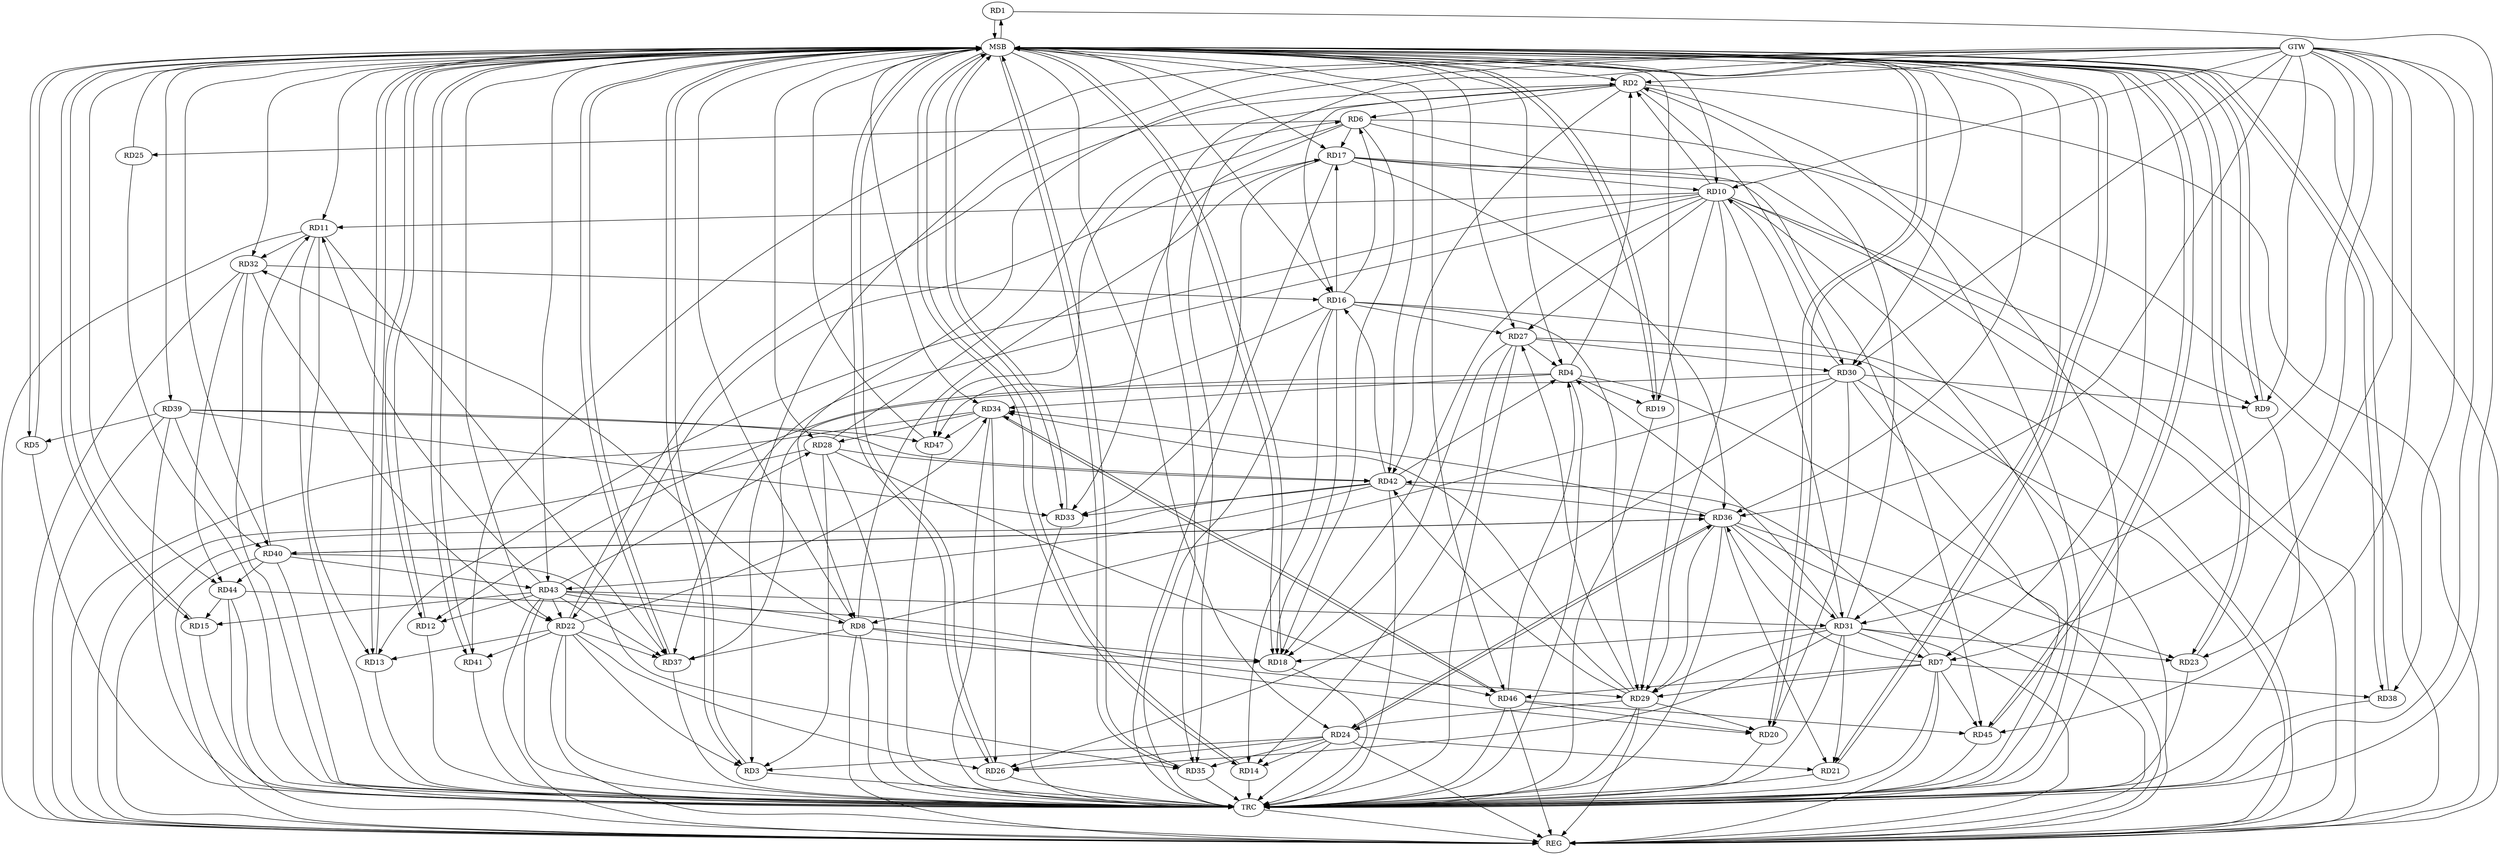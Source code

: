 strict digraph G {
  RD1 [ label="RD1" ];
  RD2 [ label="RD2" ];
  RD3 [ label="RD3" ];
  RD4 [ label="RD4" ];
  RD5 [ label="RD5" ];
  RD6 [ label="RD6" ];
  RD7 [ label="RD7" ];
  RD8 [ label="RD8" ];
  RD9 [ label="RD9" ];
  RD10 [ label="RD10" ];
  RD11 [ label="RD11" ];
  RD12 [ label="RD12" ];
  RD13 [ label="RD13" ];
  RD14 [ label="RD14" ];
  RD15 [ label="RD15" ];
  RD16 [ label="RD16" ];
  RD17 [ label="RD17" ];
  RD18 [ label="RD18" ];
  RD19 [ label="RD19" ];
  RD20 [ label="RD20" ];
  RD21 [ label="RD21" ];
  RD22 [ label="RD22" ];
  RD23 [ label="RD23" ];
  RD24 [ label="RD24" ];
  RD25 [ label="RD25" ];
  RD26 [ label="RD26" ];
  RD27 [ label="RD27" ];
  RD28 [ label="RD28" ];
  RD29 [ label="RD29" ];
  RD30 [ label="RD30" ];
  RD31 [ label="RD31" ];
  RD32 [ label="RD32" ];
  RD33 [ label="RD33" ];
  RD34 [ label="RD34" ];
  RD35 [ label="RD35" ];
  RD36 [ label="RD36" ];
  RD37 [ label="RD37" ];
  RD38 [ label="RD38" ];
  RD39 [ label="RD39" ];
  RD40 [ label="RD40" ];
  RD41 [ label="RD41" ];
  RD42 [ label="RD42" ];
  RD43 [ label="RD43" ];
  RD44 [ label="RD44" ];
  RD45 [ label="RD45" ];
  RD46 [ label="RD46" ];
  RD47 [ label="RD47" ];
  GTW [ label="GTW" ];
  REG [ label="REG" ];
  MSB [ label="MSB" ];
  TRC [ label="TRC" ];
  RD4 -> RD2;
  RD2 -> RD6;
  RD10 -> RD2;
  RD2 -> RD16;
  RD22 -> RD2;
  RD2 -> RD30;
  RD31 -> RD2;
  RD2 -> RD35;
  RD2 -> RD42;
  RD22 -> RD3;
  RD24 -> RD3;
  RD28 -> RD3;
  RD4 -> RD12;
  RD4 -> RD19;
  RD27 -> RD4;
  RD31 -> RD4;
  RD4 -> RD34;
  RD42 -> RD4;
  RD46 -> RD4;
  RD39 -> RD5;
  RD16 -> RD6;
  RD6 -> RD17;
  RD6 -> RD18;
  RD6 -> RD25;
  RD28 -> RD6;
  RD6 -> RD33;
  RD6 -> RD47;
  RD7 -> RD29;
  RD31 -> RD7;
  RD7 -> RD36;
  RD7 -> RD38;
  RD7 -> RD42;
  RD7 -> RD45;
  RD7 -> RD46;
  RD8 -> RD17;
  RD8 -> RD18;
  RD8 -> RD20;
  RD30 -> RD8;
  RD8 -> RD32;
  RD8 -> RD37;
  RD43 -> RD8;
  RD10 -> RD9;
  RD30 -> RD9;
  RD10 -> RD11;
  RD10 -> RD13;
  RD17 -> RD10;
  RD10 -> RD18;
  RD10 -> RD19;
  RD10 -> RD27;
  RD10 -> RD29;
  RD30 -> RD10;
  RD10 -> RD31;
  RD10 -> RD37;
  RD11 -> RD13;
  RD11 -> RD32;
  RD11 -> RD37;
  RD40 -> RD11;
  RD43 -> RD11;
  RD43 -> RD12;
  RD22 -> RD13;
  RD16 -> RD14;
  RD24 -> RD14;
  RD27 -> RD14;
  RD43 -> RD15;
  RD44 -> RD15;
  RD16 -> RD17;
  RD16 -> RD18;
  RD16 -> RD27;
  RD16 -> RD29;
  RD32 -> RD16;
  RD42 -> RD16;
  RD16 -> RD47;
  RD17 -> RD22;
  RD17 -> RD33;
  RD17 -> RD36;
  RD17 -> RD45;
  RD27 -> RD18;
  RD31 -> RD18;
  RD43 -> RD18;
  RD29 -> RD20;
  RD30 -> RD20;
  RD46 -> RD20;
  RD24 -> RD21;
  RD31 -> RD21;
  RD36 -> RD21;
  RD22 -> RD26;
  RD32 -> RD22;
  RD22 -> RD34;
  RD22 -> RD37;
  RD22 -> RD41;
  RD43 -> RD22;
  RD31 -> RD23;
  RD36 -> RD23;
  RD24 -> RD26;
  RD29 -> RD24;
  RD24 -> RD35;
  RD24 -> RD36;
  RD36 -> RD24;
  RD30 -> RD26;
  RD31 -> RD26;
  RD34 -> RD26;
  RD29 -> RD27;
  RD27 -> RD30;
  RD34 -> RD28;
  RD28 -> RD42;
  RD43 -> RD28;
  RD28 -> RD46;
  RD31 -> RD29;
  RD29 -> RD34;
  RD36 -> RD29;
  RD29 -> RD42;
  RD44 -> RD29;
  RD30 -> RD37;
  RD36 -> RD31;
  RD43 -> RD31;
  RD32 -> RD44;
  RD39 -> RD33;
  RD42 -> RD33;
  RD36 -> RD34;
  RD34 -> RD46;
  RD46 -> RD34;
  RD34 -> RD47;
  RD40 -> RD35;
  RD36 -> RD40;
  RD40 -> RD36;
  RD42 -> RD36;
  RD43 -> RD37;
  RD39 -> RD40;
  RD39 -> RD42;
  RD39 -> RD47;
  RD40 -> RD43;
  RD40 -> RD44;
  RD42 -> RD43;
  RD46 -> RD45;
  GTW -> RD45;
  GTW -> RD23;
  GTW -> RD30;
  GTW -> RD36;
  GTW -> RD2;
  GTW -> RD9;
  GTW -> RD7;
  GTW -> RD35;
  GTW -> RD3;
  GTW -> RD31;
  GTW -> RD8;
  GTW -> RD38;
  GTW -> RD10;
  GTW -> RD41;
  RD2 -> REG;
  RD4 -> REG;
  RD6 -> REG;
  RD7 -> REG;
  RD8 -> REG;
  RD10 -> REG;
  RD11 -> REG;
  RD16 -> REG;
  RD17 -> REG;
  RD22 -> REG;
  RD24 -> REG;
  RD27 -> REG;
  RD28 -> REG;
  RD29 -> REG;
  RD30 -> REG;
  RD31 -> REG;
  RD32 -> REG;
  RD34 -> REG;
  RD36 -> REG;
  RD39 -> REG;
  RD40 -> REG;
  RD42 -> REG;
  RD43 -> REG;
  RD44 -> REG;
  RD46 -> REG;
  RD1 -> MSB;
  MSB -> RD15;
  MSB -> REG;
  RD3 -> MSB;
  MSB -> RD19;
  MSB -> RD32;
  MSB -> RD36;
  MSB -> RD38;
  RD5 -> MSB;
  MSB -> RD4;
  MSB -> RD12;
  MSB -> RD23;
  MSB -> RD29;
  MSB -> RD33;
  RD9 -> MSB;
  MSB -> RD8;
  MSB -> RD14;
  MSB -> RD45;
  RD12 -> MSB;
  MSB -> RD3;
  MSB -> RD11;
  MSB -> RD13;
  MSB -> RD35;
  MSB -> RD43;
  RD13 -> MSB;
  MSB -> RD21;
  RD14 -> MSB;
  MSB -> RD2;
  MSB -> RD17;
  MSB -> RD22;
  MSB -> RD44;
  MSB -> RD46;
  RD15 -> MSB;
  MSB -> RD39;
  RD18 -> MSB;
  MSB -> RD5;
  MSB -> RD20;
  MSB -> RD28;
  MSB -> RD41;
  RD19 -> MSB;
  MSB -> RD9;
  MSB -> RD27;
  MSB -> RD40;
  RD20 -> MSB;
  MSB -> RD18;
  RD21 -> MSB;
  RD23 -> MSB;
  MSB -> RD1;
  MSB -> RD16;
  RD25 -> MSB;
  MSB -> RD26;
  MSB -> RD31;
  RD26 -> MSB;
  MSB -> RD10;
  MSB -> RD30;
  MSB -> RD34;
  RD33 -> MSB;
  RD35 -> MSB;
  MSB -> RD37;
  MSB -> RD42;
  RD37 -> MSB;
  MSB -> RD7;
  RD38 -> MSB;
  RD41 -> MSB;
  MSB -> RD24;
  RD45 -> MSB;
  RD47 -> MSB;
  RD1 -> TRC;
  RD2 -> TRC;
  RD3 -> TRC;
  RD4 -> TRC;
  RD5 -> TRC;
  RD6 -> TRC;
  RD7 -> TRC;
  RD8 -> TRC;
  RD9 -> TRC;
  RD10 -> TRC;
  RD11 -> TRC;
  RD12 -> TRC;
  RD13 -> TRC;
  RD14 -> TRC;
  RD15 -> TRC;
  RD16 -> TRC;
  RD17 -> TRC;
  RD18 -> TRC;
  RD19 -> TRC;
  RD20 -> TRC;
  RD21 -> TRC;
  RD22 -> TRC;
  RD23 -> TRC;
  RD24 -> TRC;
  RD25 -> TRC;
  RD26 -> TRC;
  RD27 -> TRC;
  RD28 -> TRC;
  RD29 -> TRC;
  RD30 -> TRC;
  RD31 -> TRC;
  RD32 -> TRC;
  RD33 -> TRC;
  RD34 -> TRC;
  RD35 -> TRC;
  RD36 -> TRC;
  RD37 -> TRC;
  RD38 -> TRC;
  RD39 -> TRC;
  RD40 -> TRC;
  RD41 -> TRC;
  RD42 -> TRC;
  RD43 -> TRC;
  RD44 -> TRC;
  RD45 -> TRC;
  RD46 -> TRC;
  RD47 -> TRC;
  GTW -> TRC;
  TRC -> REG;
}

